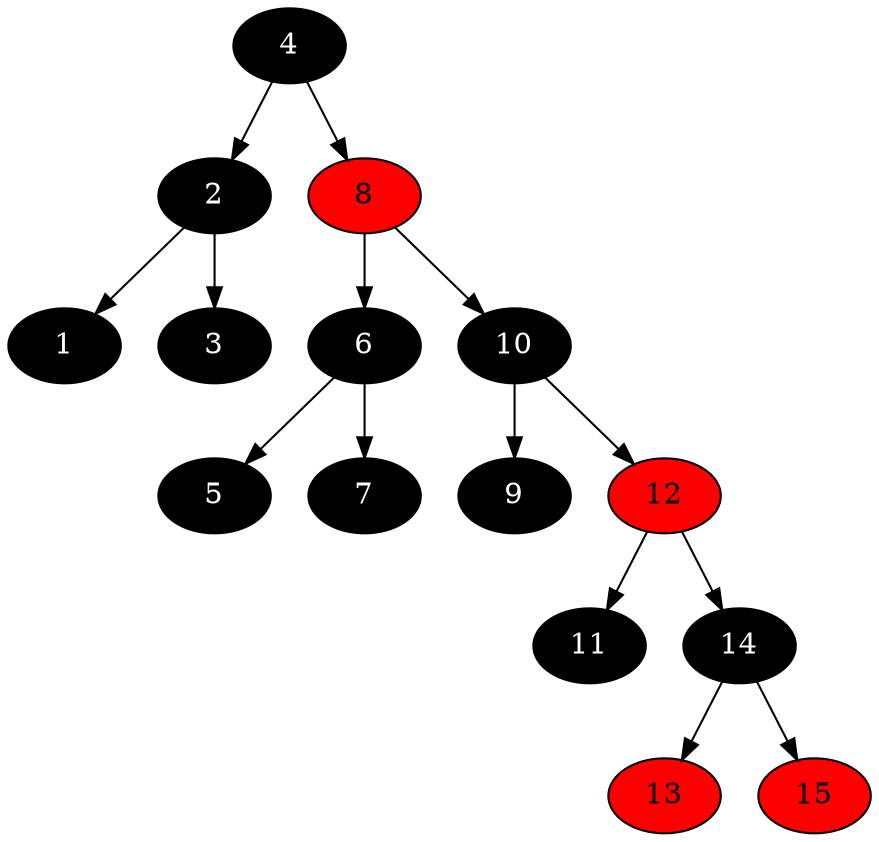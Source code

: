 digraph mentions {
4 -> 2
2 -> 1
2 -> 3
4 -> 8
8 -> 6
6 -> 5
6 -> 7
8 -> 10
10 -> 9
10 -> 12
12 -> 11
12 -> 14
14 -> 13
14 -> 15
4[style=filled, fillcolor=black, fontcolor=white]
2[style=filled, fillcolor=black, fontcolor=white]
1[style=filled, fillcolor=black, fontcolor=white]
3[style=filled, fillcolor=black, fontcolor=white]
8[style=filled, fillcolor=red]
6[style=filled, fillcolor=black, fontcolor=white]
5[style=filled, fillcolor=black, fontcolor=white]
7[style=filled, fillcolor=black, fontcolor=white]
10[style=filled, fillcolor=black, fontcolor=white]
9[style=filled, fillcolor=black, fontcolor=white]
12[style=filled, fillcolor=red]
11[style=filled, fillcolor=black, fontcolor=white]
14[style=filled, fillcolor=black, fontcolor=white]
13[style=filled, fillcolor=red]
15[style=filled, fillcolor=red]
}
